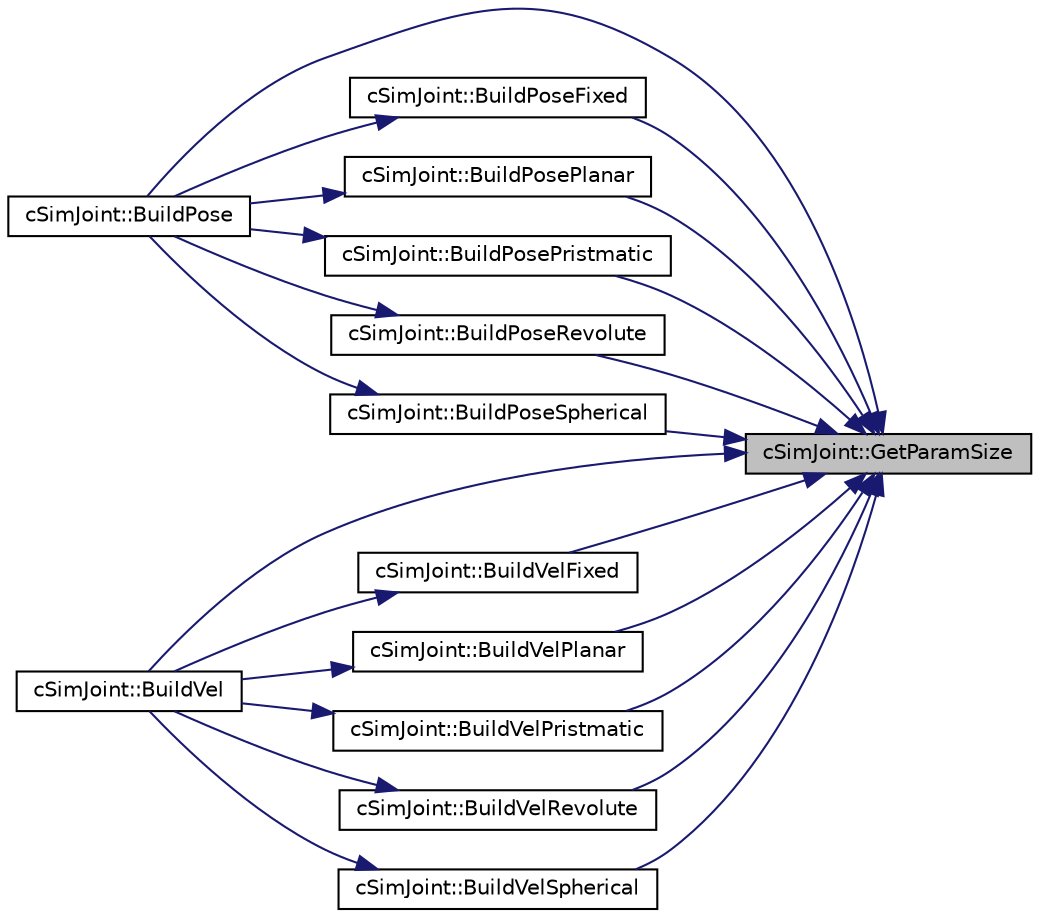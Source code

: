 digraph "cSimJoint::GetParamSize"
{
 // LATEX_PDF_SIZE
  edge [fontname="Helvetica",fontsize="10",labelfontname="Helvetica",labelfontsize="10"];
  node [fontname="Helvetica",fontsize="10",shape=record];
  rankdir="RL";
  Node1 [label="cSimJoint::GetParamSize",height=0.2,width=0.4,color="black", fillcolor="grey75", style="filled", fontcolor="black",tooltip=" "];
  Node1 -> Node2 [dir="back",color="midnightblue",fontsize="10",style="solid",fontname="Helvetica"];
  Node2 [label="cSimJoint::BuildPose",height=0.2,width=0.4,color="black", fillcolor="white", style="filled",URL="$classc_sim_joint.html#aaafe3e9b815e05962fe3180300232f8f",tooltip=" "];
  Node1 -> Node3 [dir="back",color="midnightblue",fontsize="10",style="solid",fontname="Helvetica"];
  Node3 [label="cSimJoint::BuildPoseFixed",height=0.2,width=0.4,color="black", fillcolor="white", style="filled",URL="$classc_sim_joint.html#adb8b9f25a9802bcae165a85cb8aca0fd",tooltip=" "];
  Node3 -> Node2 [dir="back",color="midnightblue",fontsize="10",style="solid",fontname="Helvetica"];
  Node1 -> Node4 [dir="back",color="midnightblue",fontsize="10",style="solid",fontname="Helvetica"];
  Node4 [label="cSimJoint::BuildPosePlanar",height=0.2,width=0.4,color="black", fillcolor="white", style="filled",URL="$classc_sim_joint.html#a798f2c7c5796ee926816de73fbaffcf0",tooltip=" "];
  Node4 -> Node2 [dir="back",color="midnightblue",fontsize="10",style="solid",fontname="Helvetica"];
  Node1 -> Node5 [dir="back",color="midnightblue",fontsize="10",style="solid",fontname="Helvetica"];
  Node5 [label="cSimJoint::BuildPosePristmatic",height=0.2,width=0.4,color="black", fillcolor="white", style="filled",URL="$classc_sim_joint.html#a89f1a7a328669ec810ff708758334b86",tooltip=" "];
  Node5 -> Node2 [dir="back",color="midnightblue",fontsize="10",style="solid",fontname="Helvetica"];
  Node1 -> Node6 [dir="back",color="midnightblue",fontsize="10",style="solid",fontname="Helvetica"];
  Node6 [label="cSimJoint::BuildPoseRevolute",height=0.2,width=0.4,color="black", fillcolor="white", style="filled",URL="$classc_sim_joint.html#a90771be6cc02d86f613f13c9646007c1",tooltip=" "];
  Node6 -> Node2 [dir="back",color="midnightblue",fontsize="10",style="solid",fontname="Helvetica"];
  Node1 -> Node7 [dir="back",color="midnightblue",fontsize="10",style="solid",fontname="Helvetica"];
  Node7 [label="cSimJoint::BuildPoseSpherical",height=0.2,width=0.4,color="black", fillcolor="white", style="filled",URL="$classc_sim_joint.html#a775e66858435fad674c89ea45a56604f",tooltip=" "];
  Node7 -> Node2 [dir="back",color="midnightblue",fontsize="10",style="solid",fontname="Helvetica"];
  Node1 -> Node8 [dir="back",color="midnightblue",fontsize="10",style="solid",fontname="Helvetica"];
  Node8 [label="cSimJoint::BuildVel",height=0.2,width=0.4,color="black", fillcolor="white", style="filled",URL="$classc_sim_joint.html#a294f4ac71659063c169deed6d4e17252",tooltip=" "];
  Node1 -> Node9 [dir="back",color="midnightblue",fontsize="10",style="solid",fontname="Helvetica"];
  Node9 [label="cSimJoint::BuildVelFixed",height=0.2,width=0.4,color="black", fillcolor="white", style="filled",URL="$classc_sim_joint.html#afd32644e90e23260e27ad7f812eb6771",tooltip=" "];
  Node9 -> Node8 [dir="back",color="midnightblue",fontsize="10",style="solid",fontname="Helvetica"];
  Node1 -> Node10 [dir="back",color="midnightblue",fontsize="10",style="solid",fontname="Helvetica"];
  Node10 [label="cSimJoint::BuildVelPlanar",height=0.2,width=0.4,color="black", fillcolor="white", style="filled",URL="$classc_sim_joint.html#af2b2bcab789b02ec46a3462df3c5bc07",tooltip=" "];
  Node10 -> Node8 [dir="back",color="midnightblue",fontsize="10",style="solid",fontname="Helvetica"];
  Node1 -> Node11 [dir="back",color="midnightblue",fontsize="10",style="solid",fontname="Helvetica"];
  Node11 [label="cSimJoint::BuildVelPristmatic",height=0.2,width=0.4,color="black", fillcolor="white", style="filled",URL="$classc_sim_joint.html#a85432651847f32c5962e2d23ce85c7f9",tooltip=" "];
  Node11 -> Node8 [dir="back",color="midnightblue",fontsize="10",style="solid",fontname="Helvetica"];
  Node1 -> Node12 [dir="back",color="midnightblue",fontsize="10",style="solid",fontname="Helvetica"];
  Node12 [label="cSimJoint::BuildVelRevolute",height=0.2,width=0.4,color="black", fillcolor="white", style="filled",URL="$classc_sim_joint.html#ab9eb5bbbe97fe5e2fcfbc16681221686",tooltip=" "];
  Node12 -> Node8 [dir="back",color="midnightblue",fontsize="10",style="solid",fontname="Helvetica"];
  Node1 -> Node13 [dir="back",color="midnightblue",fontsize="10",style="solid",fontname="Helvetica"];
  Node13 [label="cSimJoint::BuildVelSpherical",height=0.2,width=0.4,color="black", fillcolor="white", style="filled",URL="$classc_sim_joint.html#a2c988346971d61dddb827171c30605d7",tooltip=" "];
  Node13 -> Node8 [dir="back",color="midnightblue",fontsize="10",style="solid",fontname="Helvetica"];
}
